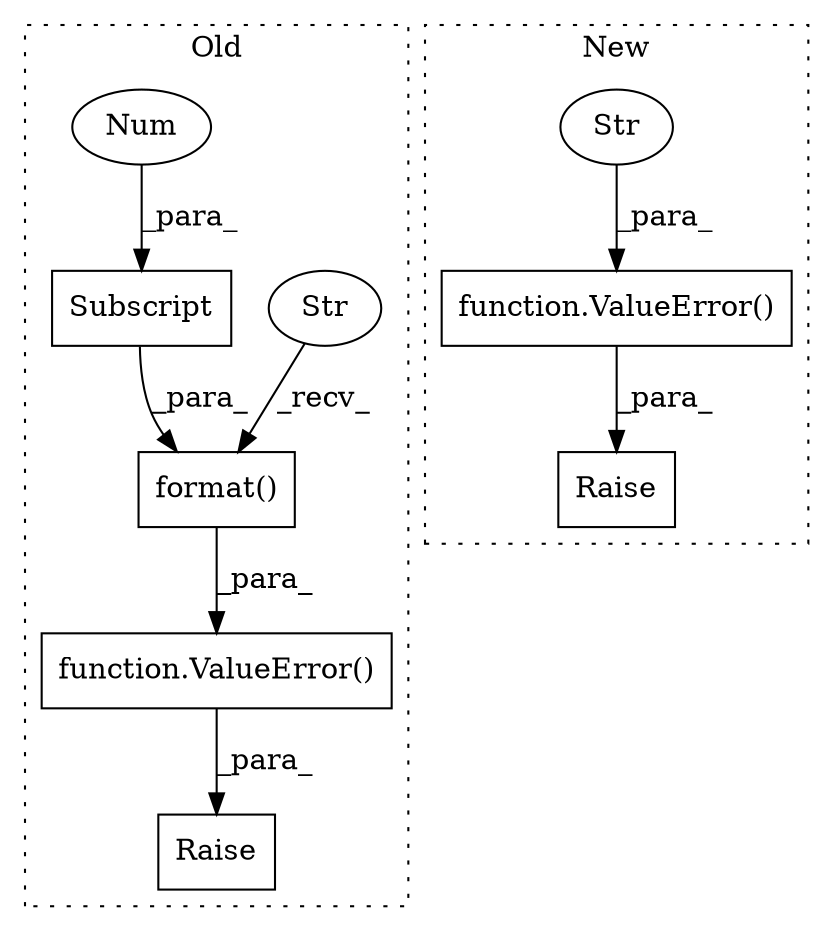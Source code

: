 digraph G {
subgraph cluster0 {
1 [label="format()" a="75" s="2581,2673" l="65,1" shape="box"];
3 [label="Str" a="66" s="2581" l="40" shape="ellipse"];
4 [label="Raise" a="91" s="2547" l="6" shape="box"];
6 [label="function.ValueError()" a="75" s="2553,2674" l="28,14" shape="box"];
8 [label="Subscript" a="63" s="2660,0" l="13,0" shape="box"];
9 [label="Num" a="76" s="2670" l="2" shape="ellipse"];
label = "Old";
style="dotted";
}
subgraph cluster1 {
2 [label="Raise" a="91" s="2049" l="6" shape="box"];
5 [label="function.ValueError()" a="75" s="2055,2132" l="11,1" shape="box"];
7 [label="Str" a="66" s="2066" l="66" shape="ellipse"];
label = "New";
style="dotted";
}
1 -> 6 [label="_para_"];
3 -> 1 [label="_recv_"];
5 -> 2 [label="_para_"];
6 -> 4 [label="_para_"];
7 -> 5 [label="_para_"];
8 -> 1 [label="_para_"];
9 -> 8 [label="_para_"];
}